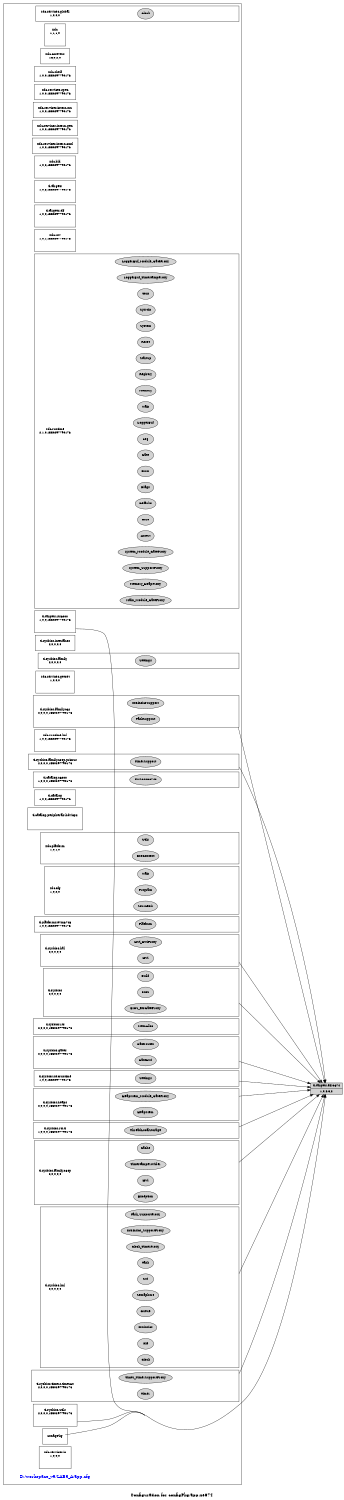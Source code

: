 digraph configuration {
    size="7.5,10";
    rankdir=LR;
    ranksep=".50 equally";
    concentrate=true;
    compound=true;
    label="\nConfiguration for configPkg/app.xe674"
  node [font=Helvetica, fontsize=14, fontcolor=black];  subgraph cluster0 {label=""; __cfg [label="D:/workspace_v9/LAB5_A/app.cfg", color=white, fontcolor=blue];
    node [font=Helvetica, fontsize=10];    subgraph cluster1 {
        label="";
        xdc_services_global__top [shape=box,label="xdc.services.global\n1,0,0,0", color=white];
        xdc_services_global__bot [shape=point,label="", style=invis];
        xdc_services_global_Clock [style=filled,fillcolor=lightgray, label="Clock"];
        xdc_services_global__top -> xdc_services_global_Clock[style=invis];
        xdc_services_global_Clock -> xdc_services_global__bot[style=invis];
    }
    subgraph cluster2 {
        label="";
        xdc__top [shape=box,label="xdc\n1,1,1,0", color=white];
        xdc__bot [shape=point,label="", style=invis];
    }
    subgraph cluster3 {
        label="";
        xdc_corevers__top [shape=box,label="xdc.corevers\n16,0,2,0", color=white];
    }
    subgraph cluster4 {
        label="";
        xdc_shelf__top [shape=box,label="xdc.shelf\n1,0,0,1550297790176", color=white];
    }
    subgraph cluster5 {
        label="";
        xdc_services_spec__top [shape=box,label="xdc.services.spec\n1,0,0,1550297790176", color=white];
    }
    subgraph cluster6 {
        label="";
        xdc_services_intern_xsr__top [shape=box,label="xdc.services.intern.xsr\n1,0,0,1550297790176", color=white];
    }
    subgraph cluster7 {
        label="";
        xdc_services_intern_gen__top [shape=box,label="xdc.services.intern.gen\n1,0,0,1550297790176", color=white];
    }
    subgraph cluster8 {
        label="";
        xdc_services_intern_cmd__top [shape=box,label="xdc.services.intern.cmd\n1,0,0,1550297790176", color=white];
    }
    subgraph cluster9 {
        label="";
        xdc_bld__top [shape=box,label="xdc.bld\n1,0,2,1550297790176", color=white];
        xdc_bld__bot [shape=point,label="", style=invis];
    }
    subgraph cluster10 {
        label="";
        ti_targets__top [shape=box,label="ti.targets\n1,0,3,1550297790176", color=white];
        ti_targets__bot [shape=point,label="", style=invis];
    }
    subgraph cluster11 {
        label="";
        ti_targets_elf__top [shape=box,label="ti.targets.elf\n1,0,0,1550297790176", color=white];
        ti_targets_elf__bot [shape=point,label="", style=invis];
    }
    subgraph cluster12 {
        label="";
        xdc_rov__top [shape=box,label="xdc.rov\n1,0,1,1550297790176", color=white];
        xdc_rov__bot [shape=point,label="", style=invis];
    }
    subgraph cluster13 {
        label="";
        xdc_runtime__top [shape=box,label="xdc.runtime\n2,1,0,1550297790176", color=white];
        xdc_runtime__bot [shape=point,label="", style=invis];
        xdc_runtime_Assert [style=filled,fillcolor=lightgray, label="Assert"];
        xdc_runtime__top -> xdc_runtime_Assert[style=invis];
        xdc_runtime_Assert -> xdc_runtime__bot[style=invis];
        xdc_runtime_Core [style=filled,fillcolor=lightgray, label="Core"];
        xdc_runtime__top -> xdc_runtime_Core[style=invis];
        xdc_runtime_Core -> xdc_runtime__bot[style=invis];
        xdc_runtime_Defaults [style=filled,fillcolor=lightgray, label="Defaults"];
        xdc_runtime__top -> xdc_runtime_Defaults[style=invis];
        xdc_runtime_Defaults -> xdc_runtime__bot[style=invis];
        xdc_runtime_Diags [style=filled,fillcolor=lightgray, label="Diags"];
        xdc_runtime__top -> xdc_runtime_Diags[style=invis];
        xdc_runtime_Diags -> xdc_runtime__bot[style=invis];
        xdc_runtime_Error [style=filled,fillcolor=lightgray, label="Error"];
        xdc_runtime__top -> xdc_runtime_Error[style=invis];
        xdc_runtime_Error -> xdc_runtime__bot[style=invis];
        xdc_runtime_Gate [style=filled,fillcolor=lightgray, label="Gate"];
        xdc_runtime__top -> xdc_runtime_Gate[style=invis];
        xdc_runtime_Gate -> xdc_runtime__bot[style=invis];
        xdc_runtime_Log [style=filled,fillcolor=lightgray, label="Log"];
        xdc_runtime__top -> xdc_runtime_Log[style=invis];
        xdc_runtime_Log -> xdc_runtime__bot[style=invis];
        xdc_runtime_LoggerBuf [style=filled,fillcolor=lightgray, label="LoggerBuf"];
        xdc_runtime__top -> xdc_runtime_LoggerBuf[style=invis];
        xdc_runtime_LoggerBuf -> xdc_runtime__bot[style=invis];
        xdc_runtime_Main [style=filled,fillcolor=lightgray, label="Main"];
        xdc_runtime__top -> xdc_runtime_Main[style=invis];
        xdc_runtime_Main -> xdc_runtime__bot[style=invis];
        xdc_runtime_Memory [style=filled,fillcolor=lightgray, label="Memory"];
        xdc_runtime__top -> xdc_runtime_Memory[style=invis];
        xdc_runtime_Memory -> xdc_runtime__bot[style=invis];
        xdc_runtime_Registry [style=filled,fillcolor=lightgray, label="Registry"];
        xdc_runtime__top -> xdc_runtime_Registry[style=invis];
        xdc_runtime_Registry -> xdc_runtime__bot[style=invis];
        xdc_runtime_Startup [style=filled,fillcolor=lightgray, label="Startup"];
        xdc_runtime__top -> xdc_runtime_Startup[style=invis];
        xdc_runtime_Startup -> xdc_runtime__bot[style=invis];
        xdc_runtime_Reset [style=filled,fillcolor=lightgray, label="Reset"];
        xdc_runtime__top -> xdc_runtime_Reset[style=invis];
        xdc_runtime_Reset -> xdc_runtime__bot[style=invis];
        xdc_runtime_System [style=filled,fillcolor=lightgray, label="System"];
        xdc_runtime__top -> xdc_runtime_System[style=invis];
        xdc_runtime_System -> xdc_runtime__bot[style=invis];
        xdc_runtime_SysMin [style=filled,fillcolor=lightgray, label="SysMin"];
        xdc_runtime__top -> xdc_runtime_SysMin[style=invis];
        xdc_runtime_SysMin -> xdc_runtime__bot[style=invis];
        xdc_runtime_Text [style=filled,fillcolor=lightgray, label="Text"];
        xdc_runtime__top -> xdc_runtime_Text[style=invis];
        xdc_runtime_Text -> xdc_runtime__bot[style=invis];
        xdc_runtime_LoggerBuf_TimestampProxy [style=filled,fillcolor=lightgray, label="LoggerBuf_TimestampProxy"];
        xdc_runtime__top -> xdc_runtime_LoggerBuf_TimestampProxy[style=invis];
        xdc_runtime_LoggerBuf_TimestampProxy -> xdc_runtime__bot[style=invis];
        xdc_runtime_LoggerBuf_Module_GateProxy [style=filled,fillcolor=lightgray, label="LoggerBuf_Module_GateProxy"];
        xdc_runtime__top -> xdc_runtime_LoggerBuf_Module_GateProxy[style=invis];
        xdc_runtime_LoggerBuf_Module_GateProxy -> xdc_runtime__bot[style=invis];
        xdc_runtime_Main_Module_GateProxy [style=filled,fillcolor=lightgray, label="Main_Module_GateProxy"];
        xdc_runtime__top -> xdc_runtime_Main_Module_GateProxy[style=invis];
        xdc_runtime_Main_Module_GateProxy -> xdc_runtime__bot[style=invis];
        xdc_runtime_Memory_HeapProxy [style=filled,fillcolor=lightgray, label="Memory_HeapProxy"];
        xdc_runtime__top -> xdc_runtime_Memory_HeapProxy[style=invis];
        xdc_runtime_Memory_HeapProxy -> xdc_runtime__bot[style=invis];
        xdc_runtime_System_SupportProxy [style=filled,fillcolor=lightgray, label="System_SupportProxy"];
        xdc_runtime__top -> xdc_runtime_System_SupportProxy[style=invis];
        xdc_runtime_System_SupportProxy -> xdc_runtime__bot[style=invis];
        xdc_runtime_System_Module_GateProxy [style=filled,fillcolor=lightgray, label="System_Module_GateProxy"];
        xdc_runtime__top -> xdc_runtime_System_Module_GateProxy[style=invis];
        xdc_runtime_System_Module_GateProxy -> xdc_runtime__bot[style=invis];
    }
    subgraph cluster14 {
        label="";
        ti_targets_rts6000__top [shape=box,label="ti.targets.rts6000\n1,0,0,1550297790176", color=white];
        ti_targets_rts6000__bot [shape=point,label="", style=invis];
    }
    subgraph cluster15 {
        label="";
        ti_sysbios_interfaces__top [shape=box,label="ti.sysbios.interfaces\n2,0,0,0,0", color=white];
    }
    subgraph cluster16 {
        label="";
        ti_sysbios_family__top [shape=box,label="ti.sysbios.family\n2,0,0,0,0", color=white];
        ti_sysbios_family__bot [shape=point,label="", style=invis];
        ti_sysbios_family_Settings [style=filled,fillcolor=lightgray, label="Settings"];
        ti_sysbios_family__top -> ti_sysbios_family_Settings[style=invis];
        ti_sysbios_family_Settings -> ti_sysbios_family__bot[style=invis];
    }
    subgraph cluster17 {
        label="";
        xdc_services_getset__top [shape=box,label="xdc.services.getset\n1,0,0,0", color=white];
        xdc_services_getset__bot [shape=point,label="", style=invis];
    }
    subgraph cluster18 {
        label="";
        ti_sysbios_family_c62__top [shape=box,label="ti.sysbios.family.c62\n2,0,0,0,1550297790176", color=white];
        ti_sysbios_family_c62__bot [shape=point,label="", style=invis];
        ti_sysbios_family_c62_TaskSupport [style=filled,fillcolor=lightgray, label="TaskSupport"];
        ti_sysbios_family_c62__top -> ti_sysbios_family_c62_TaskSupport[style=invis];
        ti_sysbios_family_c62_TaskSupport -> ti_sysbios_family_c62__bot[style=invis];
        ti_sysbios_family_c62_IntrinsicsSupport [style=filled,fillcolor=lightgray, label="IntrinsicsSupport"];
        ti_sysbios_family_c62__top -> ti_sysbios_family_c62_IntrinsicsSupport[style=invis];
        ti_sysbios_family_c62_IntrinsicsSupport -> ti_sysbios_family_c62__bot[style=invis];
    }
    subgraph cluster19 {
        label="";
        xdc_runtime_knl__top [shape=box,label="xdc.runtime.knl\n1,0,0,1550297790176", color=white];
        xdc_runtime_knl__bot [shape=point,label="", style=invis];
    }
    subgraph cluster20 {
        label="";
        ti_sysbios_family_c64p_primus__top [shape=box,label="ti.sysbios.family.c64p.primus\n2,0,0,0,1550297790176", color=white];
        ti_sysbios_family_c64p_primus__bot [shape=point,label="", style=invis];
        ti_sysbios_family_c64p_primus_TimerSupport [style=filled,fillcolor=lightgray, label="TimerSupport"];
        ti_sysbios_family_c64p_primus__top -> ti_sysbios_family_c64p_primus_TimerSupport[style=invis];
        ti_sysbios_family_c64p_primus_TimerSupport -> ti_sysbios_family_c64p_primus__bot[style=invis];
    }
    subgraph cluster21 {
        label="";
        ti_catalog_c6000__top [shape=box,label="ti.catalog.c6000\n1,0,0,0,1550297790176", color=white];
        ti_catalog_c6000__bot [shape=point,label="", style=invis];
        ti_catalog_c6000_TMS320C6748 [style=filled,fillcolor=lightgray, label="TMS320C6748"];
        ti_catalog_c6000__top -> ti_catalog_c6000_TMS320C6748[style=invis];
        ti_catalog_c6000_TMS320C6748 -> ti_catalog_c6000__bot[style=invis];
    }
    subgraph cluster22 {
        label="";
        ti_catalog__top [shape=box,label="ti.catalog\n1,0,0,1550297790176", color=white];
    }
    subgraph cluster23 {
        label="";
        ti_catalog_peripherals_hdvicp2__top [shape=box,label="ti.catalog.peripherals.hdvicp2\n", color=white];
        ti_catalog_peripherals_hdvicp2__bot [shape=point,label="", style=invis];
    }
    subgraph cluster24 {
        label="";
        xdc_platform__top [shape=box,label="xdc.platform\n1,0,1,0", color=white];
        xdc_platform__bot [shape=point,label="", style=invis];
        xdc_platform_ExeContext [style=filled,fillcolor=lightgray, label="ExeContext"];
        xdc_platform__top -> xdc_platform_ExeContext[style=invis];
        xdc_platform_ExeContext -> xdc_platform__bot[style=invis];
        xdc_platform_Utils [style=filled,fillcolor=lightgray, label="Utils"];
        xdc_platform__top -> xdc_platform_Utils[style=invis];
        xdc_platform_Utils -> xdc_platform__bot[style=invis];
    }
    subgraph cluster25 {
        label="";
        xdc_cfg__top [shape=box,label="xdc.cfg\n1,0,2,0", color=white];
        xdc_cfg__bot [shape=point,label="", style=invis];
        xdc_cfg_Program [style=filled,fillcolor=lightgray, label="Program"];
        xdc_cfg__top -> xdc_cfg_Program[style=invis];
        xdc_cfg_Program -> xdc_cfg__bot[style=invis];
        xdc_cfg_Main [style=filled,fillcolor=lightgray, label="Main"];
        xdc_cfg__top -> xdc_cfg_Main[style=invis];
        xdc_cfg_Main -> xdc_cfg__bot[style=invis];
        xdc_cfg_SourceDir [style=filled,fillcolor=lightgray, label="SourceDir"];
        xdc_cfg__top -> xdc_cfg_SourceDir[style=invis];
        xdc_cfg_SourceDir -> xdc_cfg__bot[style=invis];
    }
    subgraph cluster26 {
        label="";
        ti_platforms_evm6748__top [shape=box,label="ti.platforms.evm6748\n1,0,0,1550297790176", color=white];
        ti_platforms_evm6748__bot [shape=point,label="", style=invis];
        ti_platforms_evm6748_Platform [style=filled,fillcolor=lightgray, label="Platform"];
        ti_platforms_evm6748__top -> ti_platforms_evm6748_Platform[style=invis];
        ti_platforms_evm6748_Platform -> ti_platforms_evm6748__bot[style=invis];
    }
    subgraph cluster27 {
        label="";
        ti_sysbios_hal__top [shape=box,label="ti.sysbios.hal\n2,0,0,0,0", color=white];
        ti_sysbios_hal__bot [shape=point,label="", style=invis];
        ti_sysbios_hal_Hwi [style=filled,fillcolor=lightgray, label="Hwi"];
        ti_sysbios_hal__top -> ti_sysbios_hal_Hwi[style=invis];
        ti_sysbios_hal_Hwi -> ti_sysbios_hal__bot[style=invis];
        ti_sysbios_hal_Hwi_HwiProxy [style=filled,fillcolor=lightgray, label="Hwi_HwiProxy"];
        ti_sysbios_hal__top -> ti_sysbios_hal_Hwi_HwiProxy[style=invis];
        ti_sysbios_hal_Hwi_HwiProxy -> ti_sysbios_hal__bot[style=invis];
    }
    subgraph cluster28 {
        label="";
        ti_sysbios__top [shape=box,label="ti.sysbios\n2,0,0,0,0", color=white];
        ti_sysbios__bot [shape=point,label="", style=invis];
        ti_sysbios_BIOS [style=filled,fillcolor=lightgray, label="BIOS"];
        ti_sysbios__top -> ti_sysbios_BIOS[style=invis];
        ti_sysbios_BIOS -> ti_sysbios__bot[style=invis];
        ti_sysbios_Build [style=filled,fillcolor=lightgray, label="Build"];
        ti_sysbios__top -> ti_sysbios_Build[style=invis];
        ti_sysbios_Build -> ti_sysbios__bot[style=invis];
        ti_sysbios_BIOS_RtsGateProxy [style=filled,fillcolor=lightgray, label="BIOS_RtsGateProxy"];
        ti_sysbios__top -> ti_sysbios_BIOS_RtsGateProxy[style=invis];
        ti_sysbios_BIOS_RtsGateProxy -> ti_sysbios__bot[style=invis];
    }
    subgraph cluster29 {
        label="";
        ti_sysbios_rts__top [shape=box,label="ti.sysbios.rts\n2,0,0,0,1550297790176", color=white];
        ti_sysbios_rts__bot [shape=point,label="", style=invis];
        ti_sysbios_rts_MemAlloc [style=filled,fillcolor=lightgray, label="MemAlloc"];
        ti_sysbios_rts__top -> ti_sysbios_rts_MemAlloc[style=invis];
        ti_sysbios_rts_MemAlloc -> ti_sysbios_rts__bot[style=invis];
    }
    subgraph cluster30 {
        label="";
        ti_sysbios_rts_ti__top [shape=box,label="ti.sysbios.rts.ti\n1,0,0,0,1550297790176", color=white];
        ti_sysbios_rts_ti__bot [shape=point,label="", style=invis];
        ti_sysbios_rts_ti_ThreadLocalStorage [style=filled,fillcolor=lightgray, label="ThreadLocalStorage"];
        ti_sysbios_rts_ti__top -> ti_sysbios_rts_ti_ThreadLocalStorage[style=invis];
        ti_sysbios_rts_ti_ThreadLocalStorage -> ti_sysbios_rts_ti__bot[style=invis];
    }
    subgraph cluster31 {
        label="";
        ti_sysbios_family_c64p__top [shape=box,label="ti.sysbios.family.c64p\n2,0,0,0,0", color=white];
        ti_sysbios_family_c64p__bot [shape=point,label="", style=invis];
        ti_sysbios_family_c64p_Exception [style=filled,fillcolor=lightgray, label="Exception"];
        ti_sysbios_family_c64p__top -> ti_sysbios_family_c64p_Exception[style=invis];
        ti_sysbios_family_c64p_Exception -> ti_sysbios_family_c64p__bot[style=invis];
        ti_sysbios_family_c64p_Hwi [style=filled,fillcolor=lightgray, label="Hwi"];
        ti_sysbios_family_c64p__top -> ti_sysbios_family_c64p_Hwi[style=invis];
        ti_sysbios_family_c64p_Hwi -> ti_sysbios_family_c64p__bot[style=invis];
        ti_sysbios_family_c64p_TimestampProvider [style=filled,fillcolor=lightgray, label="TimestampProvider"];
        ti_sysbios_family_c64p__top -> ti_sysbios_family_c64p_TimestampProvider[style=invis];
        ti_sysbios_family_c64p_TimestampProvider -> ti_sysbios_family_c64p__bot[style=invis];
        ti_sysbios_family_c64p_Cache [style=filled,fillcolor=lightgray, label="Cache"];
        ti_sysbios_family_c64p__top -> ti_sysbios_family_c64p_Cache[style=invis];
        ti_sysbios_family_c64p_Cache -> ti_sysbios_family_c64p__bot[style=invis];
    }
    subgraph cluster32 {
        label="";
        ti_sysbios_knl__top [shape=box,label="ti.sysbios.knl\n2,0,0,0,0", color=white];
        ti_sysbios_knl__bot [shape=point,label="", style=invis];
        ti_sysbios_knl_Clock [style=filled,fillcolor=lightgray, label="Clock"];
        ti_sysbios_knl__top -> ti_sysbios_knl_Clock[style=invis];
        ti_sysbios_knl_Clock -> ti_sysbios_knl__bot[style=invis];
        ti_sysbios_knl_Idle [style=filled,fillcolor=lightgray, label="Idle"];
        ti_sysbios_knl__top -> ti_sysbios_knl_Idle[style=invis];
        ti_sysbios_knl_Idle -> ti_sysbios_knl__bot[style=invis];
        ti_sysbios_knl_Intrinsics [style=filled,fillcolor=lightgray, label="Intrinsics"];
        ti_sysbios_knl__top -> ti_sysbios_knl_Intrinsics[style=invis];
        ti_sysbios_knl_Intrinsics -> ti_sysbios_knl__bot[style=invis];
        ti_sysbios_knl_Queue [style=filled,fillcolor=lightgray, label="Queue"];
        ti_sysbios_knl__top -> ti_sysbios_knl_Queue[style=invis];
        ti_sysbios_knl_Queue -> ti_sysbios_knl__bot[style=invis];
        ti_sysbios_knl_Semaphore [style=filled,fillcolor=lightgray, label="Semaphore"];
        ti_sysbios_knl__top -> ti_sysbios_knl_Semaphore[style=invis];
        ti_sysbios_knl_Semaphore -> ti_sysbios_knl__bot[style=invis];
        ti_sysbios_knl_Swi [style=filled,fillcolor=lightgray, label="Swi"];
        ti_sysbios_knl__top -> ti_sysbios_knl_Swi[style=invis];
        ti_sysbios_knl_Swi -> ti_sysbios_knl__bot[style=invis];
        ti_sysbios_knl_Task [style=filled,fillcolor=lightgray, label="Task"];
        ti_sysbios_knl__top -> ti_sysbios_knl_Task[style=invis];
        ti_sysbios_knl_Task -> ti_sysbios_knl__bot[style=invis];
        ti_sysbios_knl_Clock_TimerProxy [style=filled,fillcolor=lightgray, label="Clock_TimerProxy"];
        ti_sysbios_knl__top -> ti_sysbios_knl_Clock_TimerProxy[style=invis];
        ti_sysbios_knl_Clock_TimerProxy -> ti_sysbios_knl__bot[style=invis];
        ti_sysbios_knl_Intrinsics_SupportProxy [style=filled,fillcolor=lightgray, label="Intrinsics_SupportProxy"];
        ti_sysbios_knl__top -> ti_sysbios_knl_Intrinsics_SupportProxy[style=invis];
        ti_sysbios_knl_Intrinsics_SupportProxy -> ti_sysbios_knl__bot[style=invis];
        ti_sysbios_knl_Task_SupportProxy [style=filled,fillcolor=lightgray, label="Task_SupportProxy"];
        ti_sysbios_knl__top -> ti_sysbios_knl_Task_SupportProxy[style=invis];
        ti_sysbios_knl_Task_SupportProxy -> ti_sysbios_knl__bot[style=invis];
    }
    subgraph cluster33 {
        label="";
        ti_sysbios_timers_timer64__top [shape=box,label="ti.sysbios.timers.timer64\n2,0,0,0,1550297790176", color=white];
        ti_sysbios_timers_timer64__bot [shape=point,label="", style=invis];
        ti_sysbios_timers_timer64_Timer [style=filled,fillcolor=lightgray, label="Timer"];
        ti_sysbios_timers_timer64__top -> ti_sysbios_timers_timer64_Timer[style=invis];
        ti_sysbios_timers_timer64_Timer -> ti_sysbios_timers_timer64__bot[style=invis];
        ti_sysbios_timers_timer64_Timer_TimerSupportProxy [style=filled,fillcolor=lightgray, label="Timer_TimerSupportProxy"];
        ti_sysbios_timers_timer64__top -> ti_sysbios_timers_timer64_Timer_TimerSupportProxy[style=invis];
        ti_sysbios_timers_timer64_Timer_TimerSupportProxy -> ti_sysbios_timers_timer64__bot[style=invis];
    }
    subgraph cluster34 {
        label="";
        ti_sysbios_gates__top [shape=box,label="ti.sysbios.gates\n2,0,0,0,1550297790176", color=white];
        ti_sysbios_gates__bot [shape=point,label="", style=invis];
        ti_sysbios_gates_GateHwi [style=filled,fillcolor=lightgray, label="GateHwi"];
        ti_sysbios_gates__top -> ti_sysbios_gates_GateHwi[style=invis];
        ti_sysbios_gates_GateHwi -> ti_sysbios_gates__bot[style=invis];
        ti_sysbios_gates_GateMutex [style=filled,fillcolor=lightgray, label="GateMutex"];
        ti_sysbios_gates__top -> ti_sysbios_gates_GateMutex[style=invis];
        ti_sysbios_gates_GateMutex -> ti_sysbios_gates__bot[style=invis];
    }
    subgraph cluster35 {
        label="";
        ti_sysbios_xdcruntime__top [shape=box,label="ti.sysbios.xdcruntime\n1,0,0,1550297790176", color=white];
        ti_sysbios_xdcruntime__bot [shape=point,label="", style=invis];
        ti_sysbios_xdcruntime_Settings [style=filled,fillcolor=lightgray, label="Settings"];
        ti_sysbios_xdcruntime__top -> ti_sysbios_xdcruntime_Settings[style=invis];
        ti_sysbios_xdcruntime_Settings -> ti_sysbios_xdcruntime__bot[style=invis];
    }
    subgraph cluster36 {
        label="";
        ti_sysbios_heaps__top [shape=box,label="ti.sysbios.heaps\n2,0,0,0,1550297790176", color=white];
        ti_sysbios_heaps__bot [shape=point,label="", style=invis];
        ti_sysbios_heaps_HeapMem [style=filled,fillcolor=lightgray, label="HeapMem"];
        ti_sysbios_heaps__top -> ti_sysbios_heaps_HeapMem[style=invis];
        ti_sysbios_heaps_HeapMem -> ti_sysbios_heaps__bot[style=invis];
        ti_sysbios_heaps_HeapMem_Module_GateProxy [style=filled,fillcolor=lightgray, label="HeapMem_Module_GateProxy"];
        ti_sysbios_heaps__top -> ti_sysbios_heaps_HeapMem_Module_GateProxy[style=invis];
        ti_sysbios_heaps_HeapMem_Module_GateProxy -> ti_sysbios_heaps__bot[style=invis];
    }
    subgraph cluster37 {
        label="";
        ti_sysbios_utils__top [shape=box,label="ti.sysbios.utils\n2,0,0,0,1550297790176", color=white];
        ti_sysbios_utils__bot [shape=point,label="", style=invis];
    }
    subgraph cluster38 {
        label="";
        configPkg__top [shape=box,label="configPkg\n", color=white];
    }
    subgraph cluster39 {
        label="";
        xdc_services_io__top [shape=box,label="xdc.services.io\n1,0,0,0", color=white];
        xdc_services_io__bot [shape=point,label="", style=invis];
    }
  }
  node [font=Helvetica, fontsize=10];
    ti_targets_elf_C674__1_0_8__3_2 [shape=record,label="ti.targets.elf.C674|1,0,8.3,2",style=filled, fillcolor=lightgrey];
    ti_targets_rts6000__bot -> ti_targets_elf_C674__1_0_8__3_2 [ltail=cluster14];
    ti_targets_elf_C674__1_0_8__3_2 [shape=record,label="ti.targets.elf.C674|1,0,8.3,2",style=filled, fillcolor=lightgrey];
    ti_sysbios_family_c62__bot -> ti_targets_elf_C674__1_0_8__3_2 [ltail=cluster18];
    ti_targets_elf_C674__1_0_8__3_2 [shape=record,label="ti.targets.elf.C674|1,0,8.3,2",style=filled, fillcolor=lightgrey];
    ti_sysbios_family_c64p_primus__bot -> ti_targets_elf_C674__1_0_8__3_2 [ltail=cluster20];
    ti_targets_elf_C674__1_0_8__3_2 [shape=record,label="ti.targets.elf.C674|1,0,8.3,2",style=filled, fillcolor=lightgrey];
    ti_sysbios_hal__bot -> ti_targets_elf_C674__1_0_8__3_2 [ltail=cluster27];
    ti_targets_elf_C674__1_0_8__3_2 [shape=record,label="ti.targets.elf.C674|1,0,8.3,2",style=filled, fillcolor=lightgrey];
    ti_sysbios__bot -> ti_targets_elf_C674__1_0_8__3_2 [ltail=cluster28];
    ti_targets_elf_C674__1_0_8__3_2 [shape=record,label="ti.targets.elf.C674|1,0,8.3,2",style=filled, fillcolor=lightgrey];
    ti_sysbios_rts_ti__bot -> ti_targets_elf_C674__1_0_8__3_2 [ltail=cluster30];
    ti_targets_elf_C674__1_0_8__3_2 [shape=record,label="ti.targets.elf.C674|1,0,8.3,2",style=filled, fillcolor=lightgrey];
    ti_sysbios_family_c64p__bot -> ti_targets_elf_C674__1_0_8__3_2 [ltail=cluster31];
    ti_targets_elf_C674__1_0_8__3_2 [shape=record,label="ti.targets.elf.C674|1,0,8.3,2",style=filled, fillcolor=lightgrey];
    ti_sysbios_knl__bot -> ti_targets_elf_C674__1_0_8__3_2 [ltail=cluster32];
    ti_targets_elf_C674__1_0_8__3_2 [shape=record,label="ti.targets.elf.C674|1,0,8.3,2",style=filled, fillcolor=lightgrey];
    ti_sysbios_timers_timer64__bot -> ti_targets_elf_C674__1_0_8__3_2 [ltail=cluster33];
    ti_targets_elf_C674__1_0_8__3_2 [shape=record,label="ti.targets.elf.C674|1,0,8.3,2",style=filled, fillcolor=lightgrey];
    ti_sysbios_gates__bot -> ti_targets_elf_C674__1_0_8__3_2 [ltail=cluster34];
    ti_targets_elf_C674__1_0_8__3_2 [shape=record,label="ti.targets.elf.C674|1,0,8.3,2",style=filled, fillcolor=lightgrey];
    ti_sysbios_xdcruntime__bot -> ti_targets_elf_C674__1_0_8__3_2 [ltail=cluster35];
    ti_targets_elf_C674__1_0_8__3_2 [shape=record,label="ti.targets.elf.C674|1,0,8.3,2",style=filled, fillcolor=lightgrey];
    ti_sysbios_heaps__bot -> ti_targets_elf_C674__1_0_8__3_2 [ltail=cluster36];
    ti_targets_elf_C674__1_0_8__3_2 [shape=record,label="ti.targets.elf.C674|1,0,8.3,2",style=filled, fillcolor=lightgrey];
    ti_sysbios_utils__bot -> ti_targets_elf_C674__1_0_8__3_2 [ltail=cluster37];
    ti_targets_elf_C674__1_0_8__3_2 [shape=record,label="ti.targets.elf.C674|1,0,8.3,2",style=filled, fillcolor=lightgrey];
    configPkg__top -> ti_targets_elf_C674__1_0_8__3_2 [ltail=cluster38];
}
